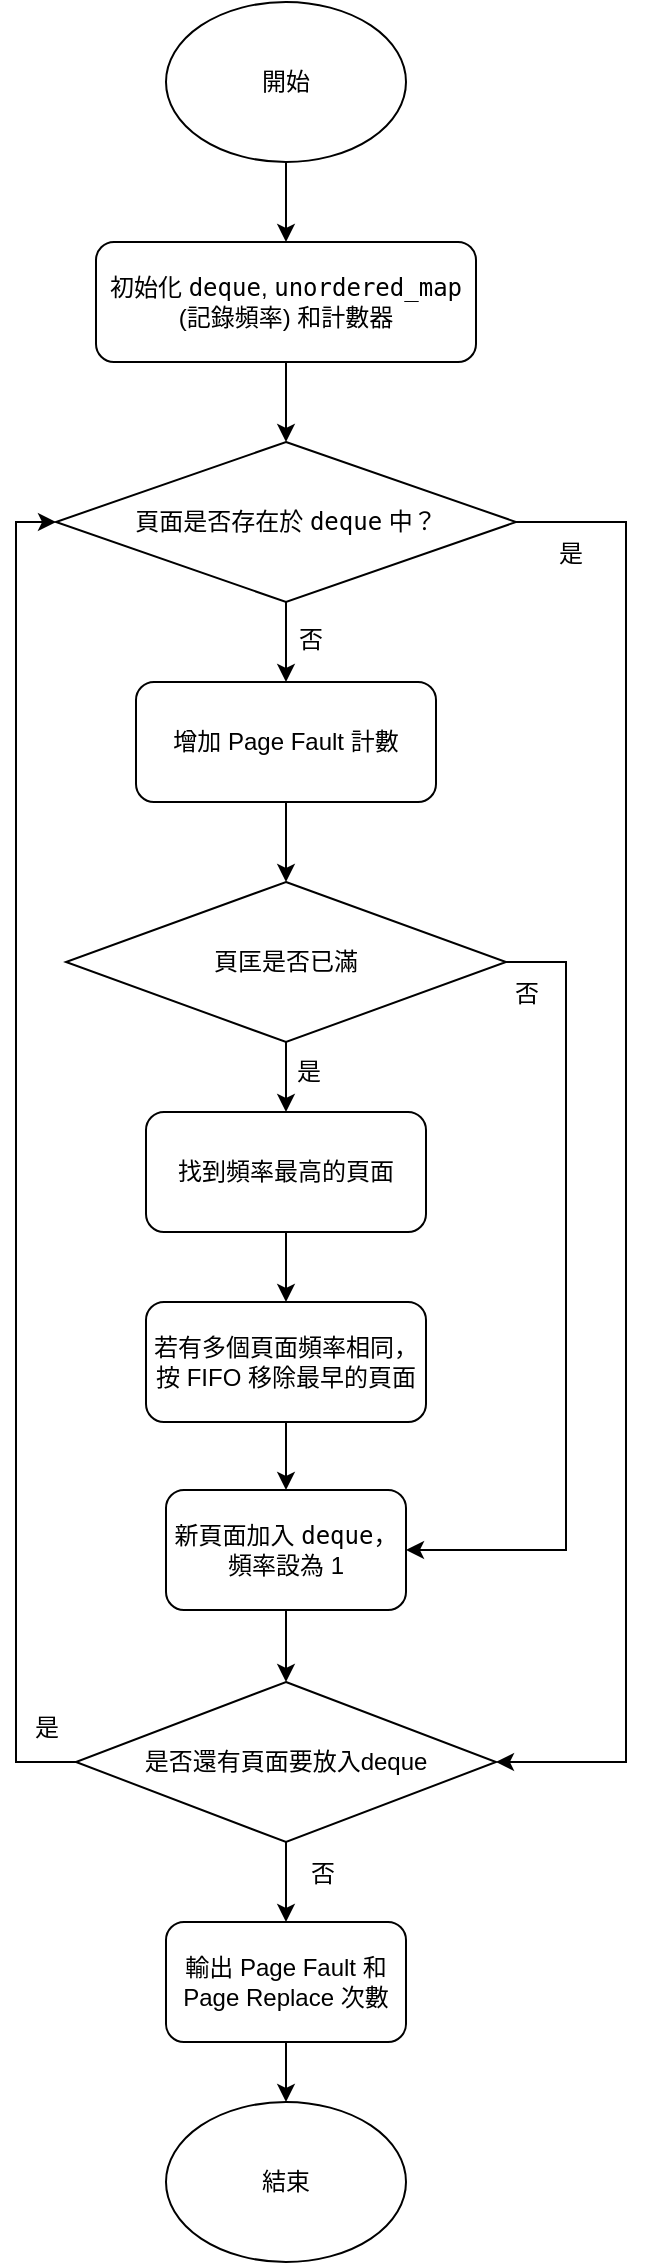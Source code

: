 <mxfile version="25.0.3">
  <diagram name="第 1 页" id="0TXwPWUudd9ZDNKEvNZh">
    <mxGraphModel dx="801" dy="884" grid="1" gridSize="10" guides="1" tooltips="1" connect="1" arrows="1" fold="1" page="1" pageScale="1" pageWidth="827" pageHeight="1169" math="0" shadow="0">
      <root>
        <mxCell id="0" />
        <mxCell id="1" parent="0" />
        <mxCell id="RtleH-vGG0fxem0Mebwh-3" style="edgeStyle=orthogonalEdgeStyle;rounded=0;orthogonalLoop=1;jettySize=auto;html=1;exitX=0.5;exitY=1;exitDx=0;exitDy=0;" edge="1" parent="1" source="RtleH-vGG0fxem0Mebwh-1" target="RtleH-vGG0fxem0Mebwh-2">
          <mxGeometry relative="1" as="geometry" />
        </mxCell>
        <mxCell id="RtleH-vGG0fxem0Mebwh-1" value="開始" style="ellipse;whiteSpace=wrap;html=1;" vertex="1" parent="1">
          <mxGeometry x="300" y="30" width="120" height="80" as="geometry" />
        </mxCell>
        <mxCell id="RtleH-vGG0fxem0Mebwh-5" style="edgeStyle=orthogonalEdgeStyle;rounded=0;orthogonalLoop=1;jettySize=auto;html=1;exitX=0.5;exitY=1;exitDx=0;exitDy=0;entryX=0.5;entryY=0;entryDx=0;entryDy=0;" edge="1" parent="1" source="RtleH-vGG0fxem0Mebwh-2" target="RtleH-vGG0fxem0Mebwh-4">
          <mxGeometry relative="1" as="geometry" />
        </mxCell>
        <mxCell id="RtleH-vGG0fxem0Mebwh-2" value="&lt;p data-pm-slice=&quot;1 1 [&amp;quot;ordered_list&amp;quot;,{&amp;quot;spread&amp;quot;:false,&amp;quot;startingNumber&amp;quot;:1,&amp;quot;start&amp;quot;:1176,&amp;quot;end&amp;quot;:1467},&amp;quot;regular_list_item&amp;quot;,{&amp;quot;start&amp;quot;:1182,&amp;quot;end&amp;quot;:1225}]&quot;&gt;初始化 &lt;code&gt;deque&lt;/code&gt;, &lt;code&gt;unordered_map&lt;/code&gt; (記錄頻率) 和計數器&lt;/p&gt;" style="rounded=1;whiteSpace=wrap;html=1;" vertex="1" parent="1">
          <mxGeometry x="265" y="150" width="190" height="60" as="geometry" />
        </mxCell>
        <mxCell id="RtleH-vGG0fxem0Mebwh-7" style="edgeStyle=orthogonalEdgeStyle;rounded=0;orthogonalLoop=1;jettySize=auto;html=1;entryX=0.5;entryY=0;entryDx=0;entryDy=0;" edge="1" parent="1" source="RtleH-vGG0fxem0Mebwh-4" target="RtleH-vGG0fxem0Mebwh-6">
          <mxGeometry relative="1" as="geometry" />
        </mxCell>
        <mxCell id="RtleH-vGG0fxem0Mebwh-25" style="edgeStyle=orthogonalEdgeStyle;rounded=0;orthogonalLoop=1;jettySize=auto;html=1;exitX=1;exitY=0.5;exitDx=0;exitDy=0;entryX=1;entryY=0.5;entryDx=0;entryDy=0;" edge="1" parent="1" source="RtleH-vGG0fxem0Mebwh-4" target="RtleH-vGG0fxem0Mebwh-22">
          <mxGeometry relative="1" as="geometry">
            <Array as="points">
              <mxPoint x="530" y="290" />
              <mxPoint x="530" y="910" />
            </Array>
          </mxGeometry>
        </mxCell>
        <mxCell id="RtleH-vGG0fxem0Mebwh-4" value="&lt;p data-pm-slice=&quot;1 1 [&amp;quot;ordered_list&amp;quot;,{&amp;quot;spread&amp;quot;:false,&amp;quot;startingNumber&amp;quot;:1,&amp;quot;start&amp;quot;:1176,&amp;quot;end&amp;quot;:1467},&amp;quot;regular_list_item&amp;quot;,{&amp;quot;start&amp;quot;:1226,&amp;quot;end&amp;quot;:1426},&amp;quot;list&amp;quot;,{&amp;quot;spread&amp;quot;:false,&amp;quot;start&amp;quot;:1248,&amp;quot;end&amp;quot;:1426},&amp;quot;regular_list_item&amp;quot;,{&amp;quot;start&amp;quot;:1248,&amp;quot;end&amp;quot;:1426}]&quot;&gt;頁面是否存在於 &lt;code&gt;deque&lt;/code&gt; 中？&lt;/p&gt;" style="rhombus;whiteSpace=wrap;html=1;" vertex="1" parent="1">
          <mxGeometry x="245" y="250" width="230" height="80" as="geometry" />
        </mxCell>
        <mxCell id="RtleH-vGG0fxem0Mebwh-10" style="edgeStyle=orthogonalEdgeStyle;rounded=0;orthogonalLoop=1;jettySize=auto;html=1;entryX=0.5;entryY=0;entryDx=0;entryDy=0;" edge="1" parent="1" source="RtleH-vGG0fxem0Mebwh-6" target="RtleH-vGG0fxem0Mebwh-9">
          <mxGeometry relative="1" as="geometry" />
        </mxCell>
        <mxCell id="RtleH-vGG0fxem0Mebwh-6" value="&lt;p data-pm-slice=&quot;1 1 [&amp;quot;ordered_list&amp;quot;,{&amp;quot;spread&amp;quot;:false,&amp;quot;startingNumber&amp;quot;:1,&amp;quot;start&amp;quot;:1176,&amp;quot;end&amp;quot;:1467},&amp;quot;regular_list_item&amp;quot;,{&amp;quot;start&amp;quot;:1226,&amp;quot;end&amp;quot;:1426},&amp;quot;list&amp;quot;,{&amp;quot;spread&amp;quot;:false,&amp;quot;start&amp;quot;:1248,&amp;quot;end&amp;quot;:1426},&amp;quot;regular_list_item&amp;quot;,{&amp;quot;start&amp;quot;:1248,&amp;quot;end&amp;quot;:1426},&amp;quot;list&amp;quot;,{&amp;quot;spread&amp;quot;:false,&amp;quot;start&amp;quot;:1274,&amp;quot;end&amp;quot;:1426},&amp;quot;regular_list_item&amp;quot;,{&amp;quot;start&amp;quot;:1292,&amp;quot;end&amp;quot;:1426},&amp;quot;list&amp;quot;,{&amp;quot;spread&amp;quot;:false,&amp;quot;start&amp;quot;:1304,&amp;quot;end&amp;quot;:1426},&amp;quot;regular_list_item&amp;quot;,{&amp;quot;start&amp;quot;:1304,&amp;quot;end&amp;quot;:1322}]&quot;&gt;增加 Page Fault 計數&lt;/p&gt;" style="rounded=1;whiteSpace=wrap;html=1;" vertex="1" parent="1">
          <mxGeometry x="285" y="370" width="150" height="60" as="geometry" />
        </mxCell>
        <mxCell id="RtleH-vGG0fxem0Mebwh-8" value="否" style="text;html=1;align=center;verticalAlign=middle;resizable=0;points=[];autosize=1;strokeColor=none;fillColor=none;" vertex="1" parent="1">
          <mxGeometry x="352" y="334" width="40" height="30" as="geometry" />
        </mxCell>
        <mxCell id="RtleH-vGG0fxem0Mebwh-13" style="edgeStyle=orthogonalEdgeStyle;rounded=0;orthogonalLoop=1;jettySize=auto;html=1;entryX=0.5;entryY=0;entryDx=0;entryDy=0;" edge="1" parent="1" source="RtleH-vGG0fxem0Mebwh-9" target="RtleH-vGG0fxem0Mebwh-11">
          <mxGeometry relative="1" as="geometry" />
        </mxCell>
        <mxCell id="RtleH-vGG0fxem0Mebwh-20" style="edgeStyle=orthogonalEdgeStyle;rounded=0;orthogonalLoop=1;jettySize=auto;html=1;exitX=1;exitY=0.5;exitDx=0;exitDy=0;entryX=1;entryY=0.5;entryDx=0;entryDy=0;" edge="1" parent="1" source="RtleH-vGG0fxem0Mebwh-9" target="RtleH-vGG0fxem0Mebwh-18">
          <mxGeometry relative="1" as="geometry">
            <Array as="points">
              <mxPoint x="500" y="510" />
              <mxPoint x="500" y="804" />
            </Array>
          </mxGeometry>
        </mxCell>
        <mxCell id="RtleH-vGG0fxem0Mebwh-9" value="頁匡是否已滿" style="rhombus;whiteSpace=wrap;html=1;" vertex="1" parent="1">
          <mxGeometry x="250" y="470" width="220" height="80" as="geometry" />
        </mxCell>
        <mxCell id="RtleH-vGG0fxem0Mebwh-17" style="edgeStyle=orthogonalEdgeStyle;rounded=0;orthogonalLoop=1;jettySize=auto;html=1;entryX=0.5;entryY=0;entryDx=0;entryDy=0;" edge="1" parent="1" source="RtleH-vGG0fxem0Mebwh-11" target="RtleH-vGG0fxem0Mebwh-15">
          <mxGeometry relative="1" as="geometry" />
        </mxCell>
        <mxCell id="RtleH-vGG0fxem0Mebwh-11" value="&lt;p data-pm-slice=&quot;1 1 [&amp;quot;ordered_list&amp;quot;,{&amp;quot;spread&amp;quot;:false,&amp;quot;startingNumber&amp;quot;:1,&amp;quot;start&amp;quot;:1176,&amp;quot;end&amp;quot;:1467},&amp;quot;regular_list_item&amp;quot;,{&amp;quot;start&amp;quot;:1226,&amp;quot;end&amp;quot;:1426},&amp;quot;list&amp;quot;,{&amp;quot;spread&amp;quot;:false,&amp;quot;start&amp;quot;:1248,&amp;quot;end&amp;quot;:1426},&amp;quot;regular_list_item&amp;quot;,{&amp;quot;start&amp;quot;:1248,&amp;quot;end&amp;quot;:1426},&amp;quot;list&amp;quot;,{&amp;quot;spread&amp;quot;:false,&amp;quot;start&amp;quot;:1274,&amp;quot;end&amp;quot;:1426},&amp;quot;regular_list_item&amp;quot;,{&amp;quot;start&amp;quot;:1292,&amp;quot;end&amp;quot;:1426},&amp;quot;list&amp;quot;,{&amp;quot;spread&amp;quot;:false,&amp;quot;start&amp;quot;:1304,&amp;quot;end&amp;quot;:1426},&amp;quot;regular_list_item&amp;quot;,{&amp;quot;start&amp;quot;:1330,&amp;quot;end&amp;quot;:1396},&amp;quot;list&amp;quot;,{&amp;quot;spread&amp;quot;:false,&amp;quot;start&amp;quot;:1348,&amp;quot;end&amp;quot;:1396},&amp;quot;regular_list_item&amp;quot;,{&amp;quot;start&amp;quot;:1348,&amp;quot;end&amp;quot;:1359}]&quot;&gt;找到頻率最高的頁面&lt;/p&gt;" style="rounded=1;whiteSpace=wrap;html=1;" vertex="1" parent="1">
          <mxGeometry x="290" y="585" width="140" height="60" as="geometry" />
        </mxCell>
        <mxCell id="RtleH-vGG0fxem0Mebwh-14" value="是" style="text;html=1;align=center;verticalAlign=middle;resizable=0;points=[];autosize=1;strokeColor=none;fillColor=none;" vertex="1" parent="1">
          <mxGeometry x="351" y="550" width="40" height="30" as="geometry" />
        </mxCell>
        <mxCell id="RtleH-vGG0fxem0Mebwh-19" style="edgeStyle=orthogonalEdgeStyle;rounded=0;orthogonalLoop=1;jettySize=auto;html=1;exitX=0.5;exitY=1;exitDx=0;exitDy=0;entryX=0.5;entryY=0;entryDx=0;entryDy=0;" edge="1" parent="1" source="RtleH-vGG0fxem0Mebwh-15" target="RtleH-vGG0fxem0Mebwh-18">
          <mxGeometry relative="1" as="geometry" />
        </mxCell>
        <mxCell id="RtleH-vGG0fxem0Mebwh-15" value="&lt;p data-pm-slice=&quot;1 1 [&amp;quot;ordered_list&amp;quot;,{&amp;quot;spread&amp;quot;:false,&amp;quot;startingNumber&amp;quot;:1,&amp;quot;start&amp;quot;:1176,&amp;quot;end&amp;quot;:1467},&amp;quot;regular_list_item&amp;quot;,{&amp;quot;start&amp;quot;:1226,&amp;quot;end&amp;quot;:1426},&amp;quot;list&amp;quot;,{&amp;quot;spread&amp;quot;:false,&amp;quot;start&amp;quot;:1248,&amp;quot;end&amp;quot;:1426},&amp;quot;regular_list_item&amp;quot;,{&amp;quot;start&amp;quot;:1248,&amp;quot;end&amp;quot;:1426},&amp;quot;list&amp;quot;,{&amp;quot;spread&amp;quot;:false,&amp;quot;start&amp;quot;:1274,&amp;quot;end&amp;quot;:1426},&amp;quot;regular_list_item&amp;quot;,{&amp;quot;start&amp;quot;:1292,&amp;quot;end&amp;quot;:1426},&amp;quot;list&amp;quot;,{&amp;quot;spread&amp;quot;:false,&amp;quot;start&amp;quot;:1304,&amp;quot;end&amp;quot;:1426},&amp;quot;regular_list_item&amp;quot;,{&amp;quot;start&amp;quot;:1330,&amp;quot;end&amp;quot;:1396},&amp;quot;list&amp;quot;,{&amp;quot;spread&amp;quot;:false,&amp;quot;start&amp;quot;:1348,&amp;quot;end&amp;quot;:1396},&amp;quot;regular_list_item&amp;quot;,{&amp;quot;start&amp;quot;:1369,&amp;quot;end&amp;quot;:1396}]&quot;&gt;若有多個頁面頻率相同，&lt;span style=&quot;background-color: initial;&quot;&gt;按 FIFO 移除最早的頁面&lt;/span&gt;&lt;/p&gt;" style="rounded=1;whiteSpace=wrap;html=1;" vertex="1" parent="1">
          <mxGeometry x="290" y="680" width="140" height="60" as="geometry" />
        </mxCell>
        <mxCell id="RtleH-vGG0fxem0Mebwh-24" style="edgeStyle=orthogonalEdgeStyle;rounded=0;orthogonalLoop=1;jettySize=auto;html=1;exitX=0.5;exitY=1;exitDx=0;exitDy=0;entryX=0.5;entryY=0;entryDx=0;entryDy=0;" edge="1" parent="1" source="RtleH-vGG0fxem0Mebwh-18" target="RtleH-vGG0fxem0Mebwh-22">
          <mxGeometry relative="1" as="geometry" />
        </mxCell>
        <mxCell id="RtleH-vGG0fxem0Mebwh-18" value="&lt;p data-pm-slice=&quot;1 1 [&amp;quot;ordered_list&amp;quot;,{&amp;quot;spread&amp;quot;:false,&amp;quot;startingNumber&amp;quot;:1,&amp;quot;start&amp;quot;:1176,&amp;quot;end&amp;quot;:1467},&amp;quot;regular_list_item&amp;quot;,{&amp;quot;start&amp;quot;:1226,&amp;quot;end&amp;quot;:1426},&amp;quot;list&amp;quot;,{&amp;quot;spread&amp;quot;:false,&amp;quot;start&amp;quot;:1248,&amp;quot;end&amp;quot;:1426},&amp;quot;regular_list_item&amp;quot;,{&amp;quot;start&amp;quot;:1248,&amp;quot;end&amp;quot;:1426},&amp;quot;list&amp;quot;,{&amp;quot;spread&amp;quot;:false,&amp;quot;start&amp;quot;:1274,&amp;quot;end&amp;quot;:1426},&amp;quot;regular_list_item&amp;quot;,{&amp;quot;start&amp;quot;:1292,&amp;quot;end&amp;quot;:1426},&amp;quot;list&amp;quot;,{&amp;quot;spread&amp;quot;:false,&amp;quot;start&amp;quot;:1304,&amp;quot;end&amp;quot;:1426},&amp;quot;regular_list_item&amp;quot;,{&amp;quot;start&amp;quot;:1404,&amp;quot;end&amp;quot;:1426}]&quot;&gt;新頁面加入 &lt;code&gt;deque&lt;/code&gt;，頻率設為 1&lt;/p&gt;" style="rounded=1;whiteSpace=wrap;html=1;" vertex="1" parent="1">
          <mxGeometry x="300" y="774" width="120" height="60" as="geometry" />
        </mxCell>
        <mxCell id="RtleH-vGG0fxem0Mebwh-21" value="否" style="text;html=1;align=center;verticalAlign=middle;resizable=0;points=[];autosize=1;strokeColor=none;fillColor=none;" vertex="1" parent="1">
          <mxGeometry x="460" y="511" width="40" height="30" as="geometry" />
        </mxCell>
        <mxCell id="RtleH-vGG0fxem0Mebwh-27" style="edgeStyle=orthogonalEdgeStyle;rounded=0;orthogonalLoop=1;jettySize=auto;html=1;entryX=0;entryY=0.5;entryDx=0;entryDy=0;" edge="1" parent="1" source="RtleH-vGG0fxem0Mebwh-22" target="RtleH-vGG0fxem0Mebwh-4">
          <mxGeometry relative="1" as="geometry">
            <Array as="points">
              <mxPoint x="225" y="910" />
              <mxPoint x="225" y="290" />
            </Array>
          </mxGeometry>
        </mxCell>
        <mxCell id="RtleH-vGG0fxem0Mebwh-30" style="edgeStyle=orthogonalEdgeStyle;rounded=0;orthogonalLoop=1;jettySize=auto;html=1;exitX=0.5;exitY=1;exitDx=0;exitDy=0;entryX=0.5;entryY=0;entryDx=0;entryDy=0;" edge="1" parent="1" source="RtleH-vGG0fxem0Mebwh-22" target="RtleH-vGG0fxem0Mebwh-29">
          <mxGeometry relative="1" as="geometry" />
        </mxCell>
        <mxCell id="RtleH-vGG0fxem0Mebwh-22" value="是否還有頁面要放入deque" style="rhombus;whiteSpace=wrap;html=1;" vertex="1" parent="1">
          <mxGeometry x="255" y="870" width="210" height="80" as="geometry" />
        </mxCell>
        <mxCell id="RtleH-vGG0fxem0Mebwh-26" value="是" style="text;html=1;align=center;verticalAlign=middle;resizable=0;points=[];autosize=1;strokeColor=none;fillColor=none;" vertex="1" parent="1">
          <mxGeometry x="482" y="291" width="40" height="30" as="geometry" />
        </mxCell>
        <mxCell id="RtleH-vGG0fxem0Mebwh-28" value="是" style="text;html=1;align=center;verticalAlign=middle;resizable=0;points=[];autosize=1;strokeColor=none;fillColor=none;" vertex="1" parent="1">
          <mxGeometry x="220" y="878" width="40" height="30" as="geometry" />
        </mxCell>
        <mxCell id="RtleH-vGG0fxem0Mebwh-34" style="edgeStyle=orthogonalEdgeStyle;rounded=0;orthogonalLoop=1;jettySize=auto;html=1;exitX=0.5;exitY=1;exitDx=0;exitDy=0;entryX=0.5;entryY=0;entryDx=0;entryDy=0;" edge="1" parent="1" source="RtleH-vGG0fxem0Mebwh-29" target="RtleH-vGG0fxem0Mebwh-33">
          <mxGeometry relative="1" as="geometry" />
        </mxCell>
        <mxCell id="RtleH-vGG0fxem0Mebwh-29" value="&lt;p data-pm-slice=&quot;1 1 [&amp;quot;ordered_list&amp;quot;,{&amp;quot;spread&amp;quot;:false,&amp;quot;startingNumber&amp;quot;:1,&amp;quot;start&amp;quot;:1176,&amp;quot;end&amp;quot;:1467},&amp;quot;regular_list_item&amp;quot;,{&amp;quot;start&amp;quot;:1427,&amp;quot;end&amp;quot;:1461}]&quot;&gt;輸出 Page Fault 和 Page Replace 次數&lt;/p&gt;" style="rounded=1;whiteSpace=wrap;html=1;" vertex="1" parent="1">
          <mxGeometry x="300" y="990" width="120" height="60" as="geometry" />
        </mxCell>
        <mxCell id="RtleH-vGG0fxem0Mebwh-32" value="否" style="text;html=1;align=center;verticalAlign=middle;resizable=0;points=[];autosize=1;strokeColor=none;fillColor=none;" vertex="1" parent="1">
          <mxGeometry x="358" y="951" width="40" height="30" as="geometry" />
        </mxCell>
        <mxCell id="RtleH-vGG0fxem0Mebwh-33" value="結束" style="ellipse;whiteSpace=wrap;html=1;" vertex="1" parent="1">
          <mxGeometry x="300" y="1080" width="120" height="80" as="geometry" />
        </mxCell>
      </root>
    </mxGraphModel>
  </diagram>
</mxfile>
